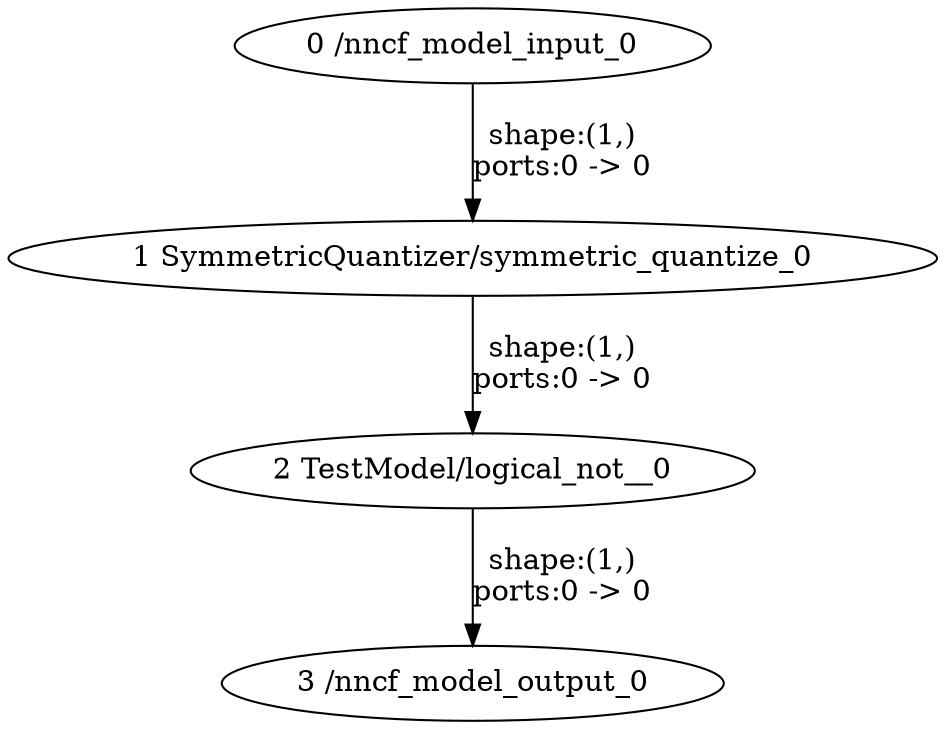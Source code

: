 strict digraph  {
"0 /nncf_model_input_0" [id=0, type=nncf_model_input];
"1 SymmetricQuantizer/symmetric_quantize_0" [id=1, type=symmetric_quantize];
"2 TestModel/logical_not__0" [id=2, type=logical_not_];
"3 /nncf_model_output_0" [id=3, type=nncf_model_output];
"0 /nncf_model_input_0" -> "1 SymmetricQuantizer/symmetric_quantize_0"  [label="shape:(1,)\nports:0 -> 0", style=solid];
"1 SymmetricQuantizer/symmetric_quantize_0" -> "2 TestModel/logical_not__0"  [label="shape:(1,)\nports:0 -> 0", style=solid];
"2 TestModel/logical_not__0" -> "3 /nncf_model_output_0"  [label="shape:(1,)\nports:0 -> 0", style=solid];
}
